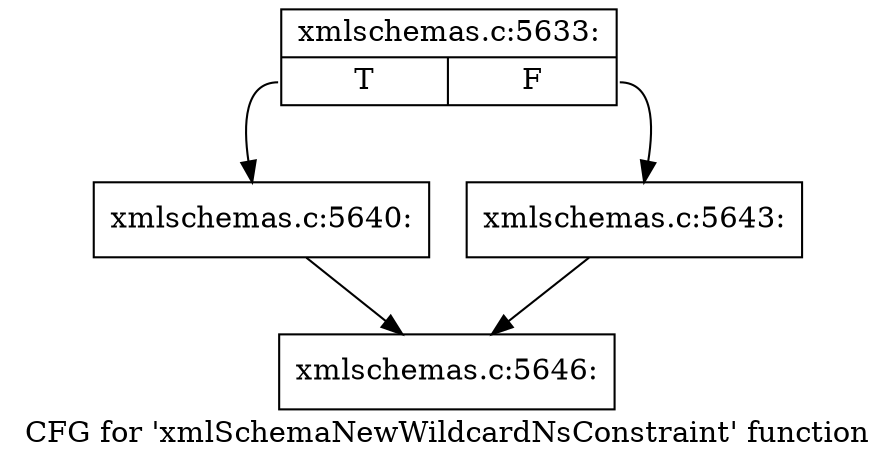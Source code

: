 digraph "CFG for 'xmlSchemaNewWildcardNsConstraint' function" {
	label="CFG for 'xmlSchemaNewWildcardNsConstraint' function";

	Node0x55d02615d3e0 [shape=record,label="{xmlschemas.c:5633:|{<s0>T|<s1>F}}"];
	Node0x55d02615d3e0:s0 -> Node0x55d026170540;
	Node0x55d02615d3e0:s1 -> Node0x55d026170590;
	Node0x55d026170540 [shape=record,label="{xmlschemas.c:5640:}"];
	Node0x55d026170540 -> Node0x55d02615d2d0;
	Node0x55d026170590 [shape=record,label="{xmlschemas.c:5643:}"];
	Node0x55d026170590 -> Node0x55d02615d2d0;
	Node0x55d02615d2d0 [shape=record,label="{xmlschemas.c:5646:}"];
}
